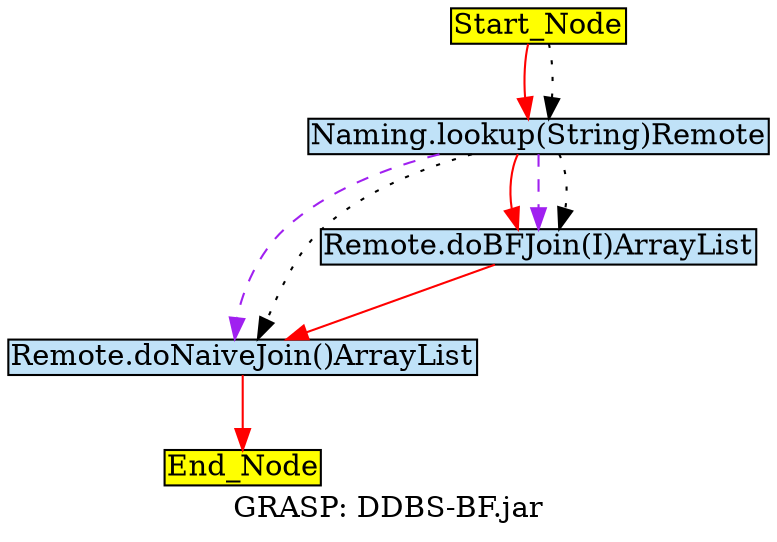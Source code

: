 digraph G {
	graph[label="GRASP: DDBS-BF.jar"];	node[style=filled,fillcolor ="white",shape=box,margin=0.02,width=0,height=0];
	"Start_Node"[fillcolor ="yellow",style="filled" ];
	"Remote.doNaiveJoin()ArrayList"[fillcolor ="#c0e2f8",style="filled" ];
	"Naming.lookup(String)Remote"[fillcolor ="#c0e2f8",style="filled" ];
	"Start_Node"[fillcolor ="yellow",style="filled" ];
	"End_Node"[fillcolor ="yellow",style="filled" ];
	"Remote.doBFJoin(I)ArrayList"[fillcolor ="#c0e2f8",style="filled" ];
	"Naming.lookup(String)Remote" -> "Remote.doNaiveJoin()ArrayList"[color="purple",style=dashed];
	"Naming.lookup(String)Remote" -> "Remote.doNaiveJoin()ArrayList"[color="black",style=dotted];
	"Naming.lookup(String)Remote" -> "Remote.doBFJoin(I)ArrayList"[color="red",style=solid];
	"Naming.lookup(String)Remote" -> "Remote.doBFJoin(I)ArrayList"[color="purple",style=dashed];
	"Naming.lookup(String)Remote" -> "Remote.doBFJoin(I)ArrayList"[color="black",style=dotted];
	"Remote.doNaiveJoin()ArrayList" -> "End_Node"[color="red",style=solid];
	"Start_Node" -> "Naming.lookup(String)Remote"[color="red",style=solid];
	"Start_Node" -> "Naming.lookup(String)Remote"[color="black",style=dotted];
	"Remote.doBFJoin(I)ArrayList" -> "Remote.doNaiveJoin()ArrayList"[color="red",style=solid];
}
